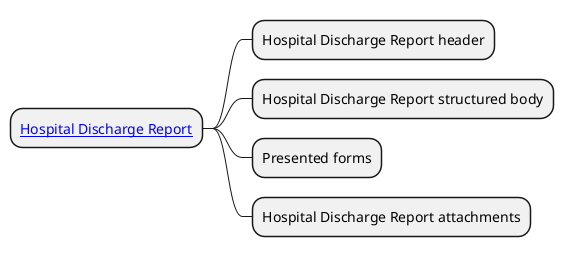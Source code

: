 @startmindmap
skinparam topurl StructureDefinition-

* [[EHDSHospitalDischargeReport.html Hospital Discharge Report]]
** Hospital Discharge Report header
** Hospital Discharge Report structured body
** Presented forms
** Hospital Discharge Report attachments
@endmindmap